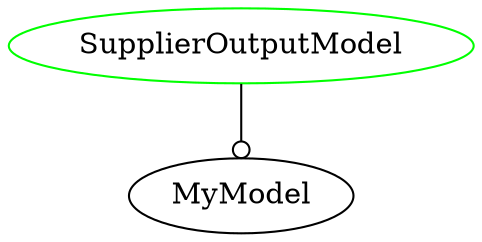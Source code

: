 digraph "SupplierOutputModel" {
  overlap = false
  splines = true
  injector [label="SupplierOutputModel",color=green];
  node1 [label="MyModel"];
  injector -> node1 [arrowhead=odot];
}
